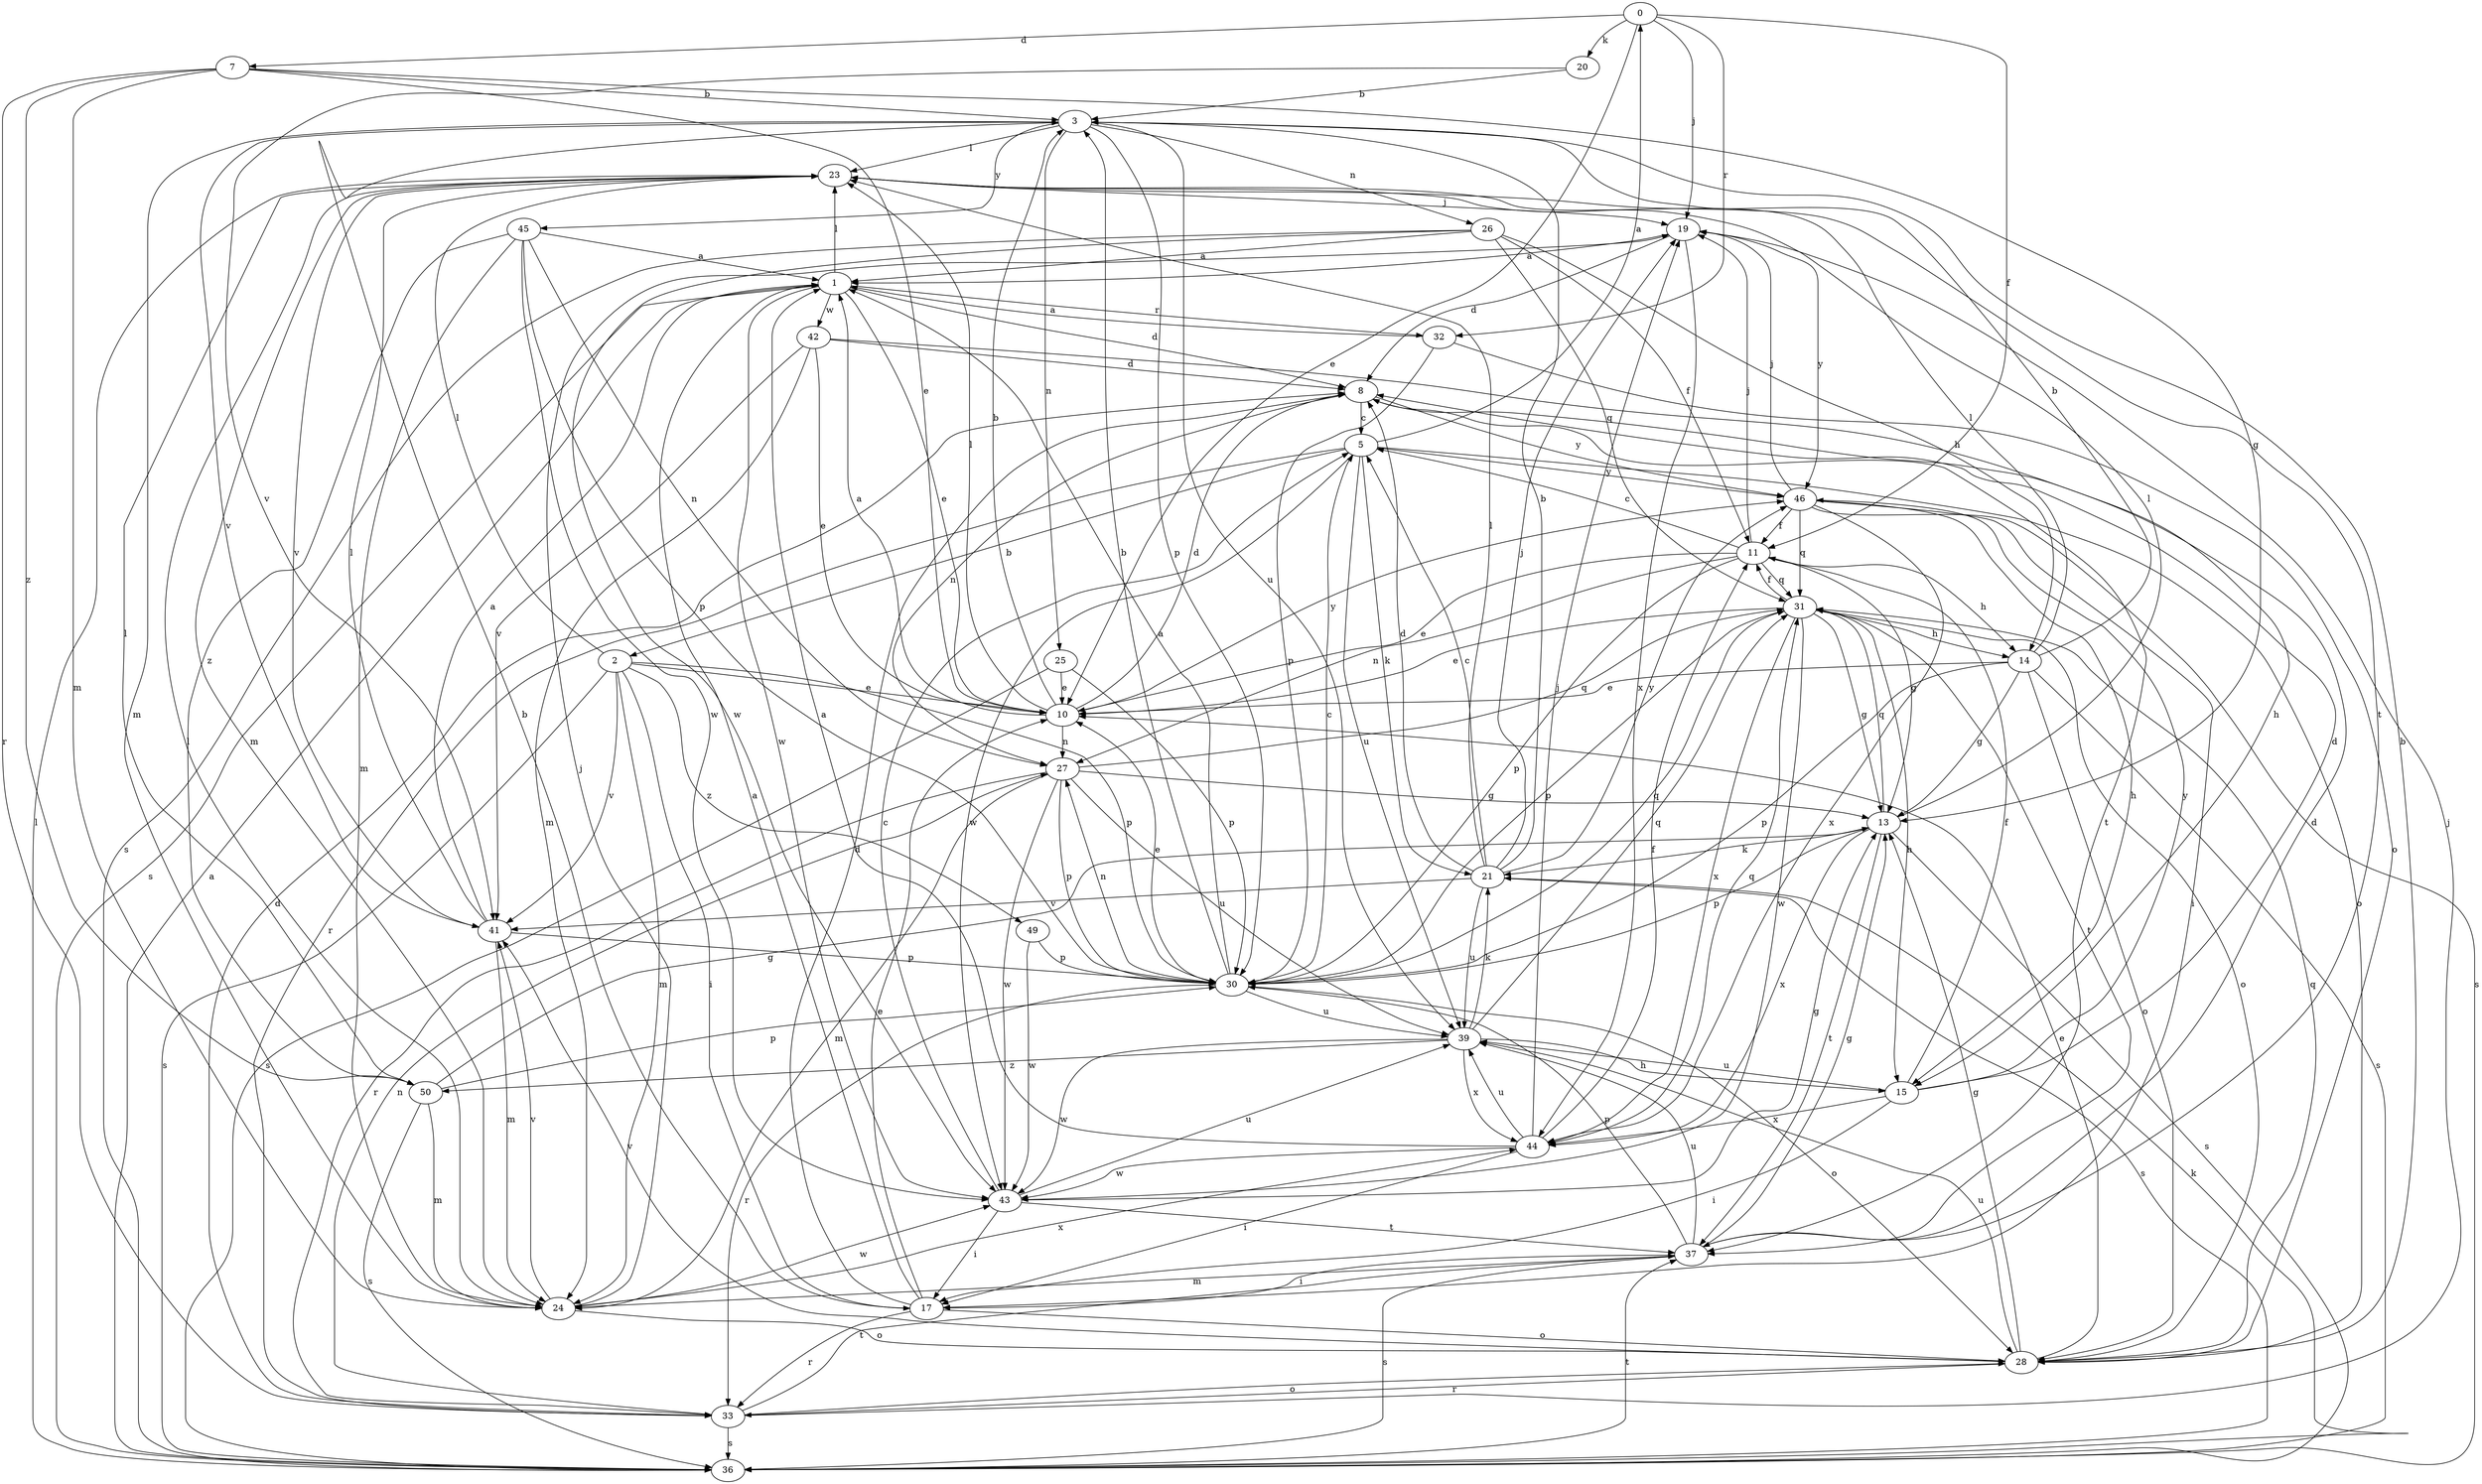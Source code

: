 strict digraph  {
0;
1;
2;
3;
5;
7;
8;
10;
11;
13;
14;
15;
17;
19;
20;
21;
23;
24;
25;
26;
27;
28;
30;
31;
32;
33;
36;
37;
39;
41;
42;
43;
44;
45;
46;
49;
50;
0 -> 7  [label=d];
0 -> 10  [label=e];
0 -> 11  [label=f];
0 -> 19  [label=j];
0 -> 20  [label=k];
0 -> 32  [label=r];
1 -> 8  [label=d];
1 -> 10  [label=e];
1 -> 23  [label=l];
1 -> 32  [label=r];
1 -> 36  [label=s];
1 -> 42  [label=w];
1 -> 43  [label=w];
2 -> 10  [label=e];
2 -> 17  [label=i];
2 -> 23  [label=l];
2 -> 24  [label=m];
2 -> 30  [label=p];
2 -> 36  [label=s];
2 -> 41  [label=v];
2 -> 49  [label=z];
3 -> 23  [label=l];
3 -> 24  [label=m];
3 -> 25  [label=n];
3 -> 26  [label=n];
3 -> 30  [label=p];
3 -> 39  [label=u];
3 -> 41  [label=v];
3 -> 45  [label=y];
5 -> 0  [label=a];
5 -> 2  [label=b];
5 -> 21  [label=k];
5 -> 28  [label=o];
5 -> 33  [label=r];
5 -> 39  [label=u];
5 -> 43  [label=w];
5 -> 46  [label=y];
7 -> 3  [label=b];
7 -> 10  [label=e];
7 -> 13  [label=g];
7 -> 24  [label=m];
7 -> 33  [label=r];
7 -> 50  [label=z];
8 -> 5  [label=c];
8 -> 27  [label=n];
8 -> 37  [label=t];
8 -> 46  [label=y];
10 -> 1  [label=a];
10 -> 3  [label=b];
10 -> 8  [label=d];
10 -> 23  [label=l];
10 -> 27  [label=n];
10 -> 46  [label=y];
11 -> 5  [label=c];
11 -> 10  [label=e];
11 -> 13  [label=g];
11 -> 14  [label=h];
11 -> 19  [label=j];
11 -> 27  [label=n];
11 -> 30  [label=p];
11 -> 31  [label=q];
13 -> 21  [label=k];
13 -> 23  [label=l];
13 -> 30  [label=p];
13 -> 31  [label=q];
13 -> 36  [label=s];
13 -> 37  [label=t];
13 -> 44  [label=x];
14 -> 3  [label=b];
14 -> 10  [label=e];
14 -> 13  [label=g];
14 -> 23  [label=l];
14 -> 28  [label=o];
14 -> 30  [label=p];
14 -> 36  [label=s];
15 -> 8  [label=d];
15 -> 11  [label=f];
15 -> 17  [label=i];
15 -> 39  [label=u];
15 -> 44  [label=x];
15 -> 46  [label=y];
17 -> 1  [label=a];
17 -> 3  [label=b];
17 -> 8  [label=d];
17 -> 10  [label=e];
17 -> 28  [label=o];
17 -> 33  [label=r];
19 -> 1  [label=a];
19 -> 8  [label=d];
19 -> 44  [label=x];
19 -> 46  [label=y];
20 -> 3  [label=b];
20 -> 41  [label=v];
21 -> 3  [label=b];
21 -> 5  [label=c];
21 -> 8  [label=d];
21 -> 19  [label=j];
21 -> 23  [label=l];
21 -> 36  [label=s];
21 -> 39  [label=u];
21 -> 41  [label=v];
21 -> 46  [label=y];
23 -> 19  [label=j];
23 -> 24  [label=m];
23 -> 37  [label=t];
23 -> 41  [label=v];
24 -> 19  [label=j];
24 -> 23  [label=l];
24 -> 28  [label=o];
24 -> 41  [label=v];
24 -> 43  [label=w];
24 -> 44  [label=x];
25 -> 10  [label=e];
25 -> 30  [label=p];
25 -> 36  [label=s];
26 -> 1  [label=a];
26 -> 11  [label=f];
26 -> 14  [label=h];
26 -> 31  [label=q];
26 -> 36  [label=s];
26 -> 43  [label=w];
27 -> 13  [label=g];
27 -> 24  [label=m];
27 -> 30  [label=p];
27 -> 31  [label=q];
27 -> 33  [label=r];
27 -> 39  [label=u];
27 -> 43  [label=w];
28 -> 3  [label=b];
28 -> 10  [label=e];
28 -> 13  [label=g];
28 -> 31  [label=q];
28 -> 33  [label=r];
28 -> 39  [label=u];
28 -> 41  [label=v];
30 -> 1  [label=a];
30 -> 3  [label=b];
30 -> 5  [label=c];
30 -> 10  [label=e];
30 -> 27  [label=n];
30 -> 28  [label=o];
30 -> 31  [label=q];
30 -> 33  [label=r];
30 -> 39  [label=u];
31 -> 10  [label=e];
31 -> 11  [label=f];
31 -> 13  [label=g];
31 -> 14  [label=h];
31 -> 15  [label=h];
31 -> 28  [label=o];
31 -> 30  [label=p];
31 -> 37  [label=t];
31 -> 43  [label=w];
31 -> 44  [label=x];
32 -> 1  [label=a];
32 -> 28  [label=o];
32 -> 30  [label=p];
33 -> 8  [label=d];
33 -> 19  [label=j];
33 -> 27  [label=n];
33 -> 28  [label=o];
33 -> 36  [label=s];
33 -> 37  [label=t];
36 -> 1  [label=a];
36 -> 21  [label=k];
36 -> 23  [label=l];
36 -> 37  [label=t];
37 -> 8  [label=d];
37 -> 13  [label=g];
37 -> 17  [label=i];
37 -> 24  [label=m];
37 -> 30  [label=p];
37 -> 36  [label=s];
37 -> 39  [label=u];
39 -> 15  [label=h];
39 -> 21  [label=k];
39 -> 31  [label=q];
39 -> 43  [label=w];
39 -> 44  [label=x];
39 -> 50  [label=z];
41 -> 1  [label=a];
41 -> 23  [label=l];
41 -> 24  [label=m];
41 -> 30  [label=p];
42 -> 8  [label=d];
42 -> 10  [label=e];
42 -> 15  [label=h];
42 -> 24  [label=m];
42 -> 41  [label=v];
43 -> 5  [label=c];
43 -> 13  [label=g];
43 -> 17  [label=i];
43 -> 37  [label=t];
43 -> 39  [label=u];
44 -> 1  [label=a];
44 -> 11  [label=f];
44 -> 17  [label=i];
44 -> 19  [label=j];
44 -> 31  [label=q];
44 -> 39  [label=u];
44 -> 43  [label=w];
45 -> 1  [label=a];
45 -> 24  [label=m];
45 -> 27  [label=n];
45 -> 30  [label=p];
45 -> 43  [label=w];
45 -> 50  [label=z];
46 -> 11  [label=f];
46 -> 15  [label=h];
46 -> 17  [label=i];
46 -> 19  [label=j];
46 -> 31  [label=q];
46 -> 36  [label=s];
46 -> 44  [label=x];
49 -> 30  [label=p];
49 -> 43  [label=w];
50 -> 13  [label=g];
50 -> 23  [label=l];
50 -> 24  [label=m];
50 -> 30  [label=p];
50 -> 36  [label=s];
}
